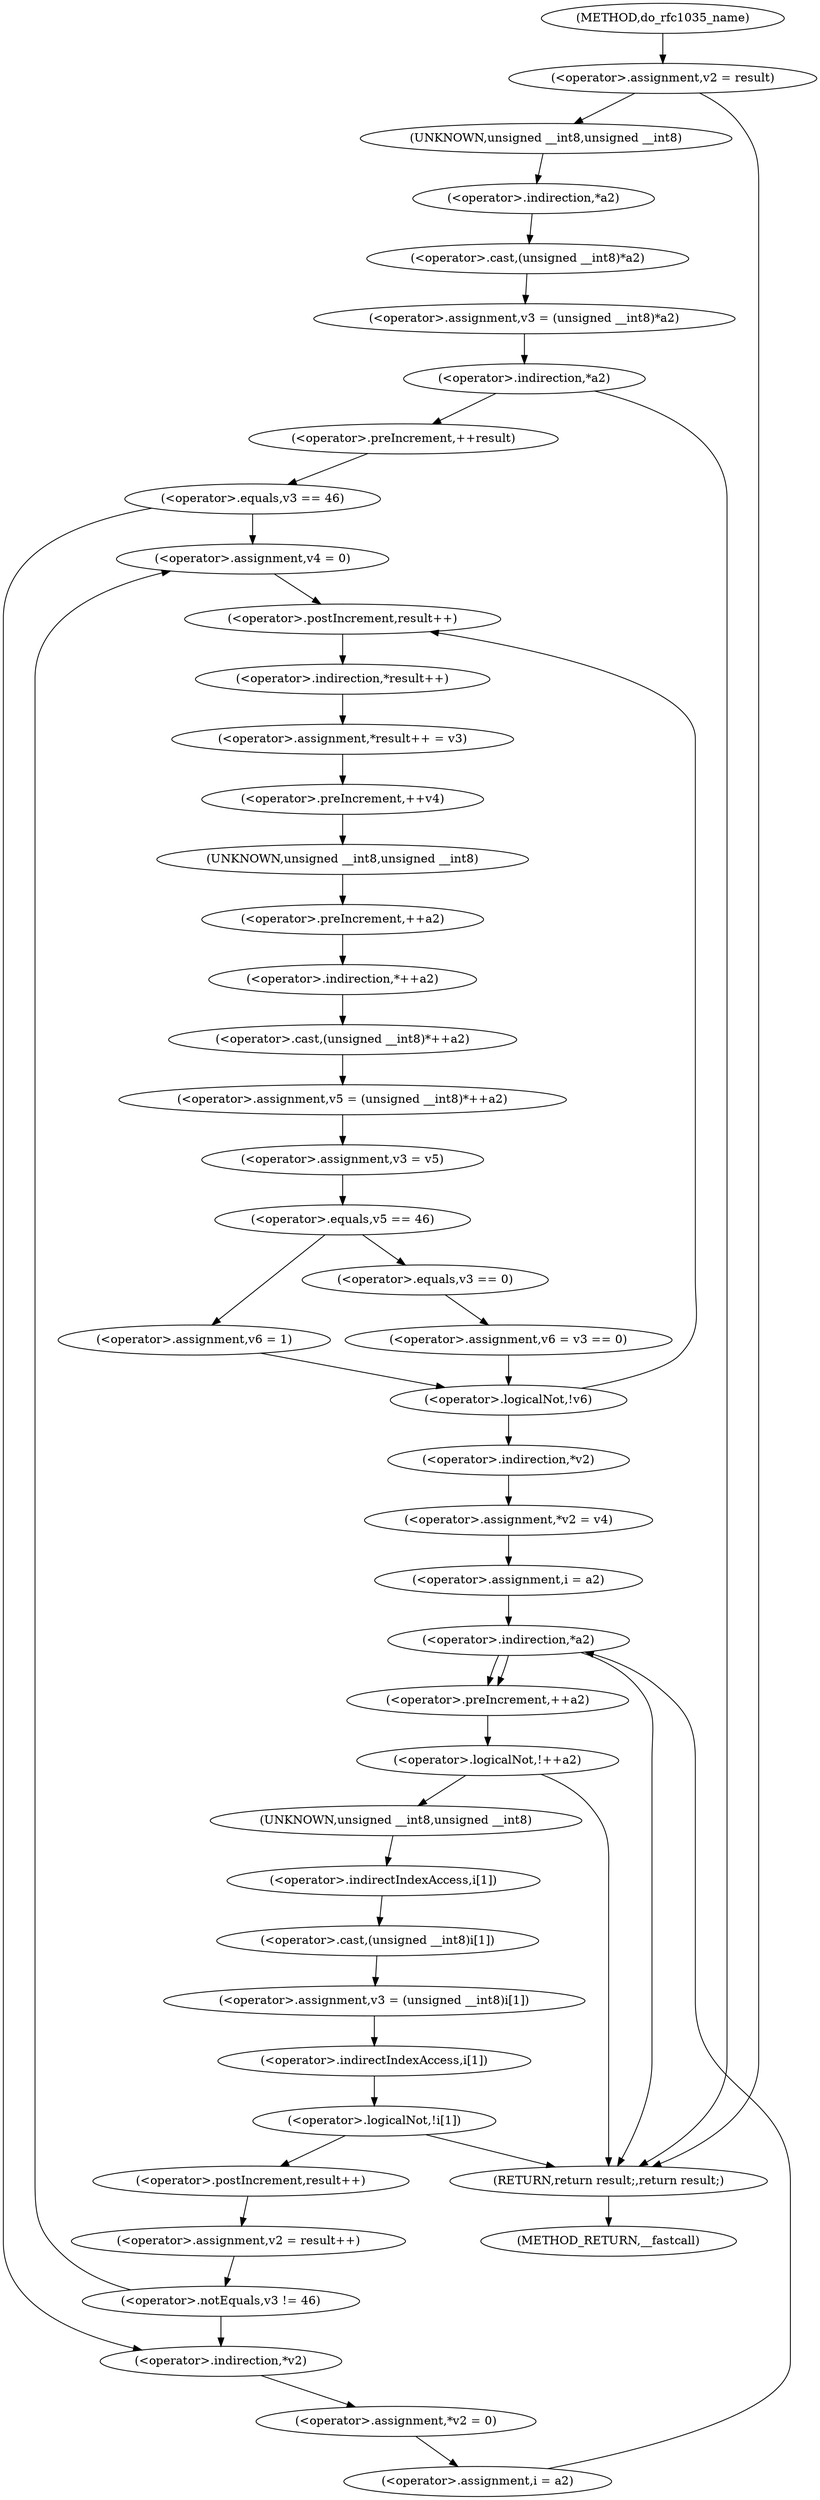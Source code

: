 digraph do_rfc1035_name {  
"1000117" [label = "(<operator>.assignment,v2 = result)" ]
"1000123" [label = "(<operator>.assignment,v3 = (unsigned __int8)*a2)" ]
"1000125" [label = "(<operator>.cast,(unsigned __int8)*a2)" ]
"1000126" [label = "(UNKNOWN,unsigned __int8,unsigned __int8)" ]
"1000127" [label = "(<operator>.indirection,*a2)" ]
"1000130" [label = "(<operator>.indirection,*a2)" ]
"1000133" [label = "(<operator>.preIncrement,++result)" ]
"1000136" [label = "(<operator>.equals,v3 == 46)" ]
"1000141" [label = "(<operator>.assignment,v4 = 0)" ]
"1000146" [label = "(<operator>.assignment,*result++ = v3)" ]
"1000147" [label = "(<operator>.indirection,*result++)" ]
"1000148" [label = "(<operator>.postIncrement,result++)" ]
"1000151" [label = "(<operator>.preIncrement,++v4)" ]
"1000153" [label = "(<operator>.assignment,v5 = (unsigned __int8)*++a2)" ]
"1000155" [label = "(<operator>.cast,(unsigned __int8)*++a2)" ]
"1000156" [label = "(UNKNOWN,unsigned __int8,unsigned __int8)" ]
"1000157" [label = "(<operator>.indirection,*++a2)" ]
"1000158" [label = "(<operator>.preIncrement,++a2)" ]
"1000160" [label = "(<operator>.assignment,v3 = v5)" ]
"1000164" [label = "(<operator>.equals,v5 == 46)" ]
"1000167" [label = "(<operator>.assignment,v6 = 1)" ]
"1000171" [label = "(<operator>.assignment,v6 = v3 == 0)" ]
"1000173" [label = "(<operator>.equals,v3 == 0)" ]
"1000176" [label = "(<operator>.logicalNot,!v6)" ]
"1000178" [label = "(<operator>.assignment,*v2 = v4)" ]
"1000179" [label = "(<operator>.indirection,*v2)" ]
"1000183" [label = "(<operator>.assignment,i = a2)" ]
"1000186" [label = "(<operator>.indirection,*a2)" ]
"1000188" [label = "(<operator>.assignment,i = a2)" ]
"1000193" [label = "(<operator>.logicalNot,!++a2)" ]
"1000194" [label = "(<operator>.preIncrement,++a2)" ]
"1000197" [label = "(<operator>.assignment,v3 = (unsigned __int8)i[1])" ]
"1000199" [label = "(<operator>.cast,(unsigned __int8)i[1])" ]
"1000200" [label = "(UNKNOWN,unsigned __int8,unsigned __int8)" ]
"1000201" [label = "(<operator>.indirectIndexAccess,i[1])" ]
"1000205" [label = "(<operator>.logicalNot,!i[1])" ]
"1000206" [label = "(<operator>.indirectIndexAccess,i[1])" ]
"1000210" [label = "(<operator>.assignment,v2 = result++)" ]
"1000212" [label = "(<operator>.postIncrement,result++)" ]
"1000215" [label = "(<operator>.notEquals,v3 != 46)" ]
"1000220" [label = "(<operator>.assignment,*v2 = 0)" ]
"1000221" [label = "(<operator>.indirection,*v2)" ]
"1000224" [label = "(RETURN,return result;,return result;)" ]
"1000107" [label = "(METHOD,do_rfc1035_name)" ]
"1000226" [label = "(METHOD_RETURN,__fastcall)" ]
  "1000117" -> "1000126" 
  "1000117" -> "1000224" 
  "1000123" -> "1000130" 
  "1000125" -> "1000123" 
  "1000126" -> "1000127" 
  "1000127" -> "1000125" 
  "1000130" -> "1000133" 
  "1000130" -> "1000224" 
  "1000133" -> "1000136" 
  "1000136" -> "1000221" 
  "1000136" -> "1000141" 
  "1000141" -> "1000148" 
  "1000146" -> "1000151" 
  "1000147" -> "1000146" 
  "1000148" -> "1000147" 
  "1000151" -> "1000156" 
  "1000153" -> "1000160" 
  "1000155" -> "1000153" 
  "1000156" -> "1000158" 
  "1000157" -> "1000155" 
  "1000158" -> "1000157" 
  "1000160" -> "1000164" 
  "1000164" -> "1000167" 
  "1000164" -> "1000173" 
  "1000167" -> "1000176" 
  "1000171" -> "1000176" 
  "1000173" -> "1000171" 
  "1000176" -> "1000148" 
  "1000176" -> "1000179" 
  "1000178" -> "1000183" 
  "1000179" -> "1000178" 
  "1000183" -> "1000186" 
  "1000186" -> "1000194" 
  "1000186" -> "1000194" 
  "1000186" -> "1000224" 
  "1000188" -> "1000186" 
  "1000193" -> "1000224" 
  "1000193" -> "1000200" 
  "1000194" -> "1000193" 
  "1000197" -> "1000206" 
  "1000199" -> "1000197" 
  "1000200" -> "1000201" 
  "1000201" -> "1000199" 
  "1000205" -> "1000224" 
  "1000205" -> "1000212" 
  "1000206" -> "1000205" 
  "1000210" -> "1000215" 
  "1000212" -> "1000210" 
  "1000215" -> "1000141" 
  "1000215" -> "1000221" 
  "1000220" -> "1000188" 
  "1000221" -> "1000220" 
  "1000224" -> "1000226" 
  "1000107" -> "1000117" 
}
